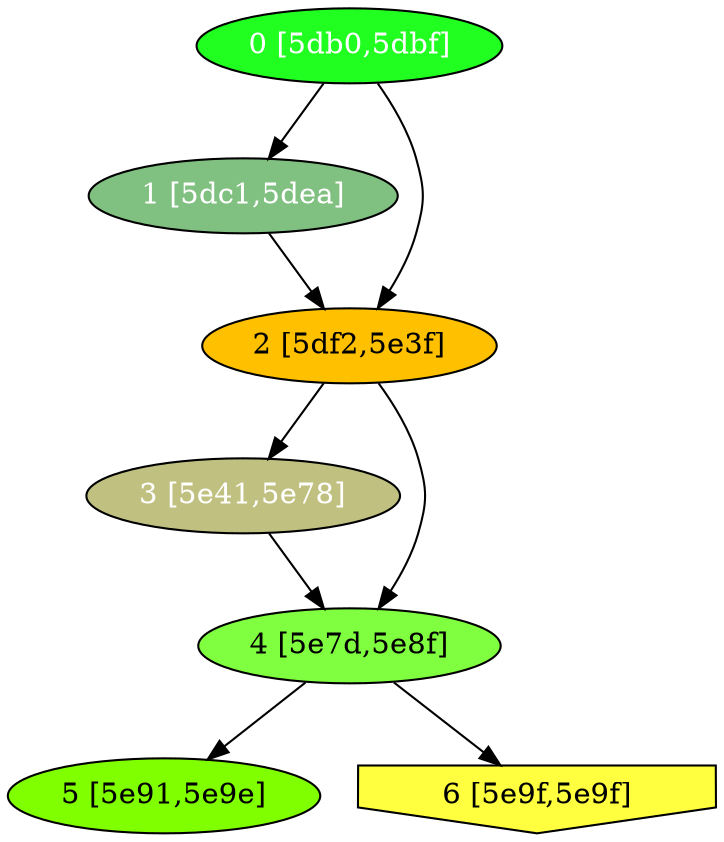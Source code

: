 diGraph libnss3{
	libnss3_0  [style=filled fillcolor="#20FF20" fontcolor="#ffffff" shape=oval label="0 [5db0,5dbf]"]
	libnss3_1  [style=filled fillcolor="#80C080" fontcolor="#ffffff" shape=oval label="1 [5dc1,5dea]"]
	libnss3_2  [style=filled fillcolor="#FFC000" fontcolor="#000000" shape=oval label="2 [5df2,5e3f]"]
	libnss3_3  [style=filled fillcolor="#C0C080" fontcolor="#ffffff" shape=oval label="3 [5e41,5e78]"]
	libnss3_4  [style=filled fillcolor="#80FF40" fontcolor="#000000" shape=oval label="4 [5e7d,5e8f]"]
	libnss3_5  [style=filled fillcolor="#80FF00" fontcolor="#000000" shape=oval label="5 [5e91,5e9e]"]
	libnss3_6  [style=filled fillcolor="#FFFF40" fontcolor="#000000" shape=invhouse label="6 [5e9f,5e9f]"]

	libnss3_0 -> libnss3_1
	libnss3_0 -> libnss3_2
	libnss3_1 -> libnss3_2
	libnss3_2 -> libnss3_3
	libnss3_2 -> libnss3_4
	libnss3_3 -> libnss3_4
	libnss3_4 -> libnss3_5
	libnss3_4 -> libnss3_6
}